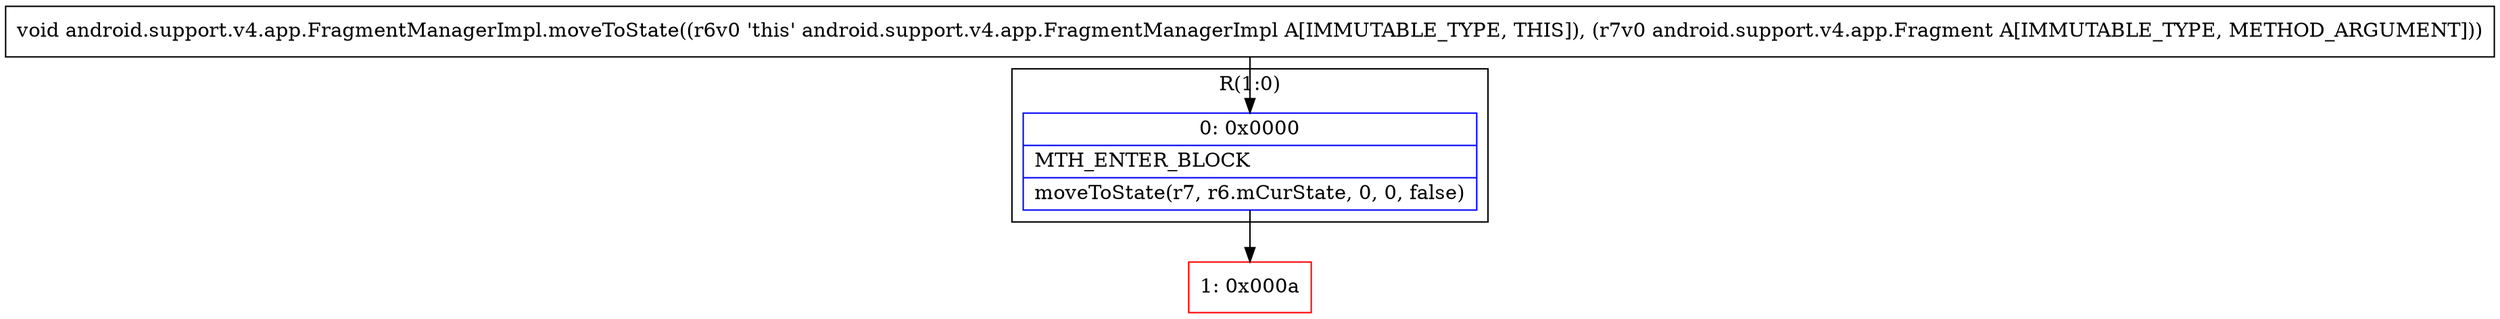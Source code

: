 digraph "CFG forandroid.support.v4.app.FragmentManagerImpl.moveToState(Landroid\/support\/v4\/app\/Fragment;)V" {
subgraph cluster_Region_1483567781 {
label = "R(1:0)";
node [shape=record,color=blue];
Node_0 [shape=record,label="{0\:\ 0x0000|MTH_ENTER_BLOCK\l|moveToState(r7, r6.mCurState, 0, 0, false)\l}"];
}
Node_1 [shape=record,color=red,label="{1\:\ 0x000a}"];
MethodNode[shape=record,label="{void android.support.v4.app.FragmentManagerImpl.moveToState((r6v0 'this' android.support.v4.app.FragmentManagerImpl A[IMMUTABLE_TYPE, THIS]), (r7v0 android.support.v4.app.Fragment A[IMMUTABLE_TYPE, METHOD_ARGUMENT])) }"];
MethodNode -> Node_0;
Node_0 -> Node_1;
}

